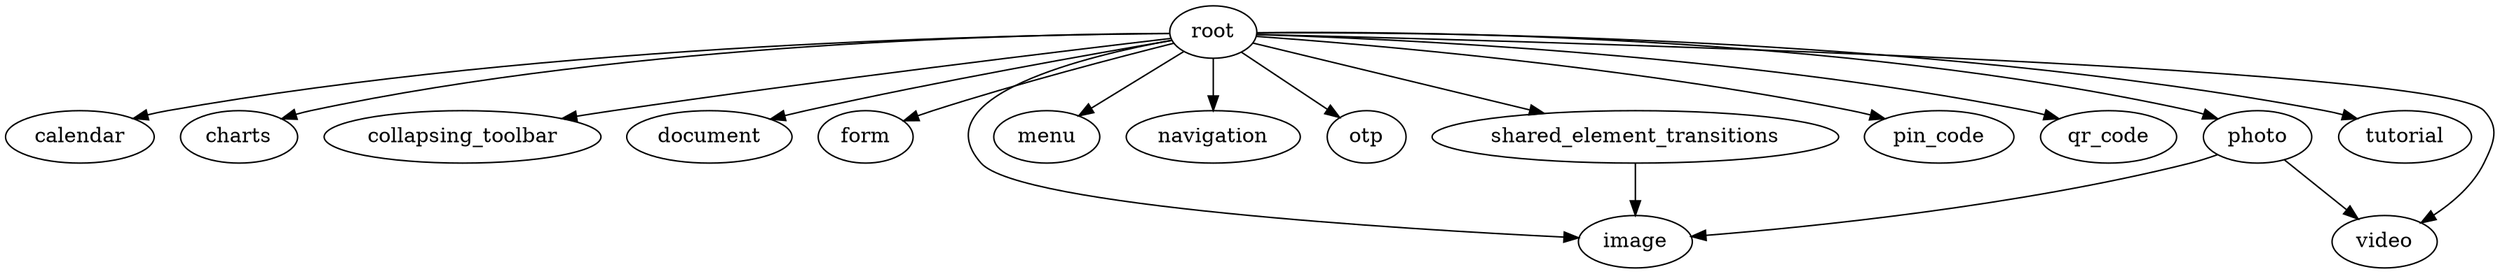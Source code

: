 digraph {
calendar
charts
collapsing_toolbar
document
form
image
menu
navigation
otp
photo
pin_code
qr_code
root
shared_element_transitions
tutorial
video
photo -> image
photo -> video
root -> calendar
root -> charts
root -> collapsing_toolbar
root -> document
root -> form
root -> image
root -> menu
root -> navigation
root -> otp
root -> photo
root -> pin_code
root -> qr_code
root -> shared_element_transitions
root -> tutorial
root -> video
shared_element_transitions -> image
}
